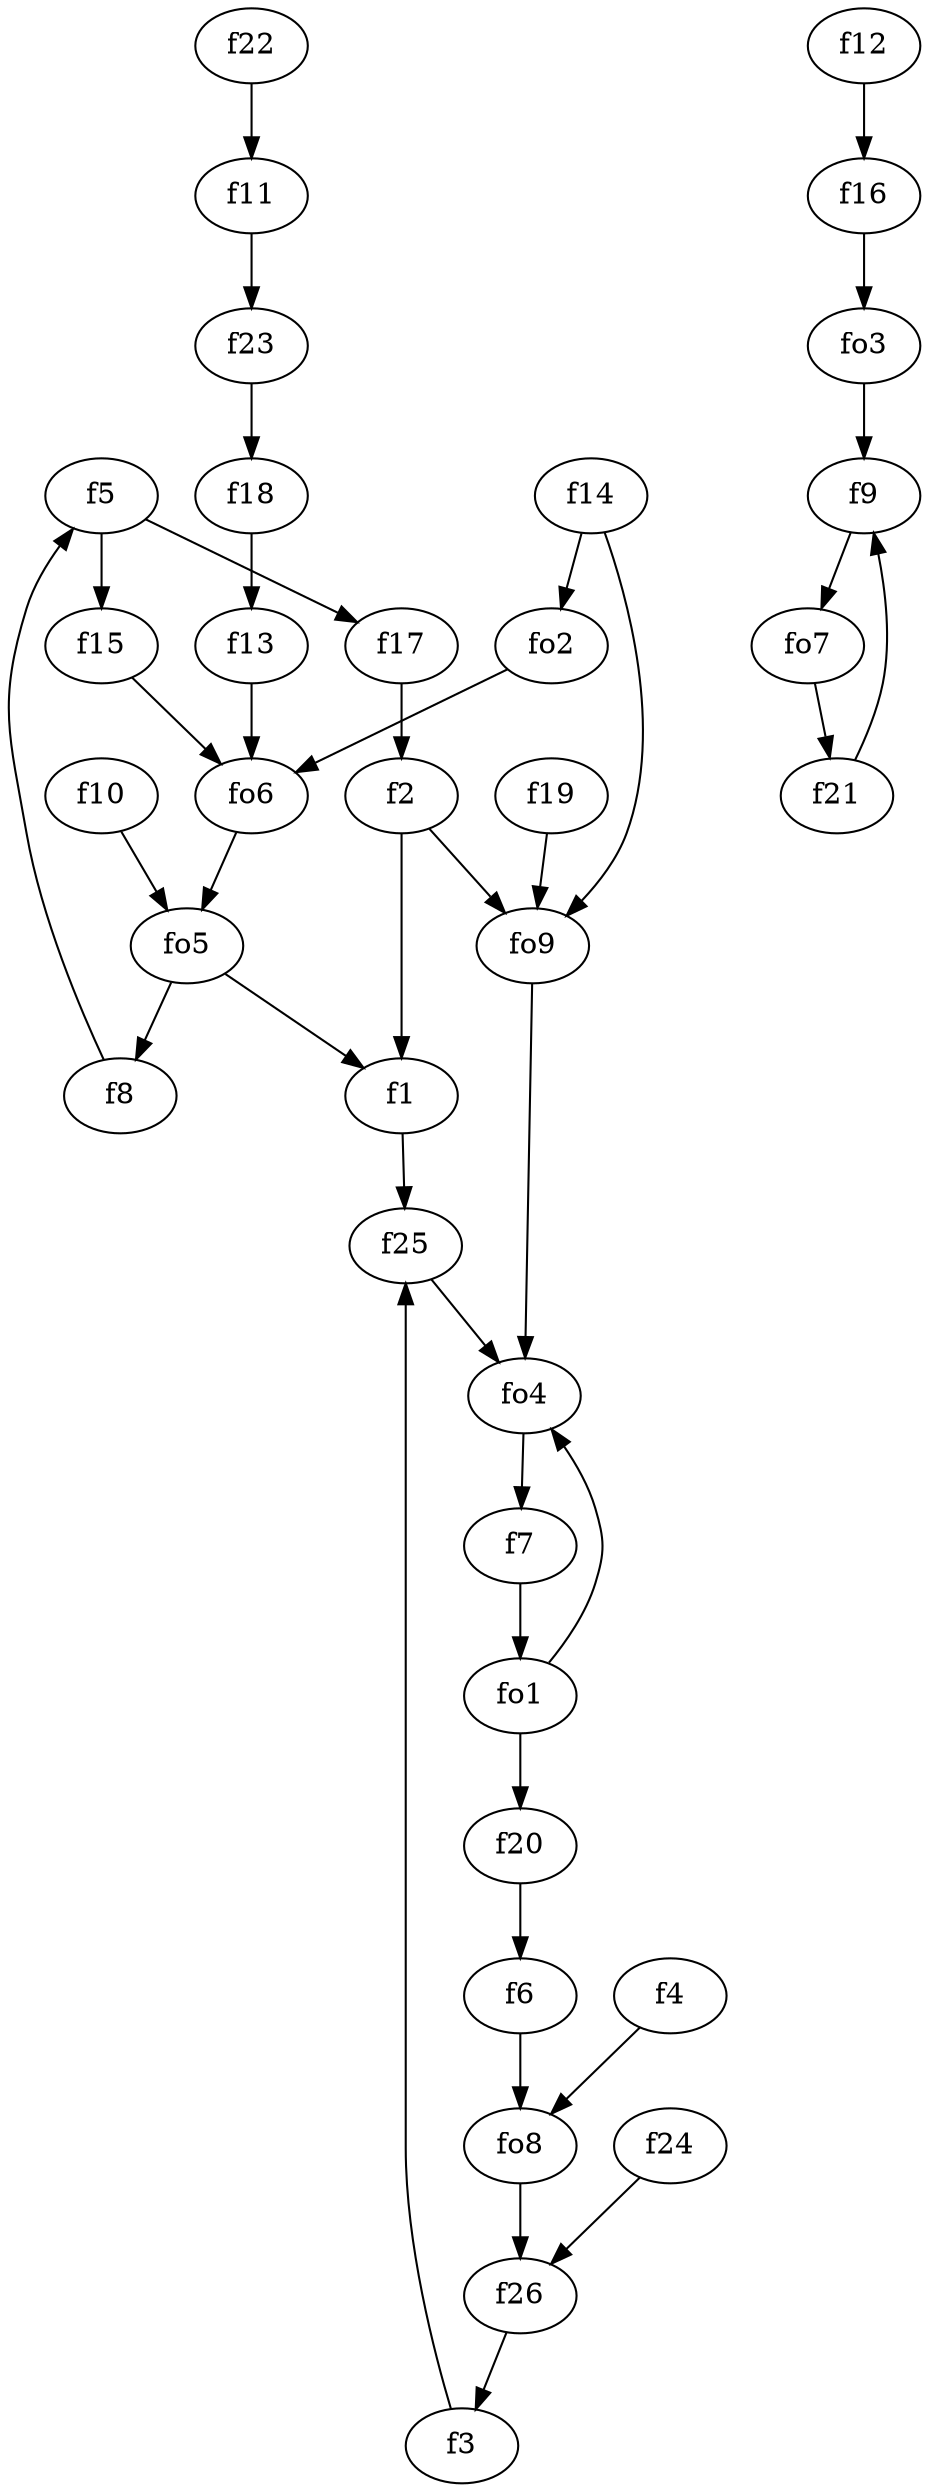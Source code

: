 strict digraph  {
f1;
f2;
f3;
f4;
f5;
f6;
f7;
f8;
f9;
f10;
f11;
f12;
f13;
f14;
f15;
f16;
f17;
f18;
f19;
f20;
f21;
f22;
f23;
f24;
f25;
f26;
fo1;
fo2;
fo3;
fo4;
fo5;
fo6;
fo7;
fo8;
fo9;
f1 -> f25  [weight=2];
f2 -> f1  [weight=2];
f2 -> fo9  [weight=2];
f3 -> f25  [weight=2];
f4 -> fo8  [weight=2];
f5 -> f17  [weight=2];
f5 -> f15  [weight=2];
f6 -> fo8  [weight=2];
f7 -> fo1  [weight=2];
f8 -> f5  [weight=2];
f9 -> fo7  [weight=2];
f10 -> fo5  [weight=2];
f11 -> f23  [weight=2];
f12 -> f16  [weight=2];
f13 -> fo6  [weight=2];
f14 -> fo2  [weight=2];
f14 -> fo9  [weight=2];
f15 -> fo6  [weight=2];
f16 -> fo3  [weight=2];
f17 -> f2  [weight=2];
f18 -> f13  [weight=2];
f19 -> fo9  [weight=2];
f20 -> f6  [weight=2];
f21 -> f9  [weight=2];
f22 -> f11  [weight=2];
f23 -> f18  [weight=2];
f24 -> f26  [weight=2];
f25 -> fo4  [weight=2];
f26 -> f3  [weight=2];
fo1 -> f20  [weight=2];
fo1 -> fo4  [weight=2];
fo2 -> fo6  [weight=2];
fo3 -> f9  [weight=2];
fo4 -> f7  [weight=2];
fo5 -> f1  [weight=2];
fo5 -> f8  [weight=2];
fo6 -> fo5  [weight=2];
fo7 -> f21  [weight=2];
fo8 -> f26  [weight=2];
fo9 -> fo4  [weight=2];
}
